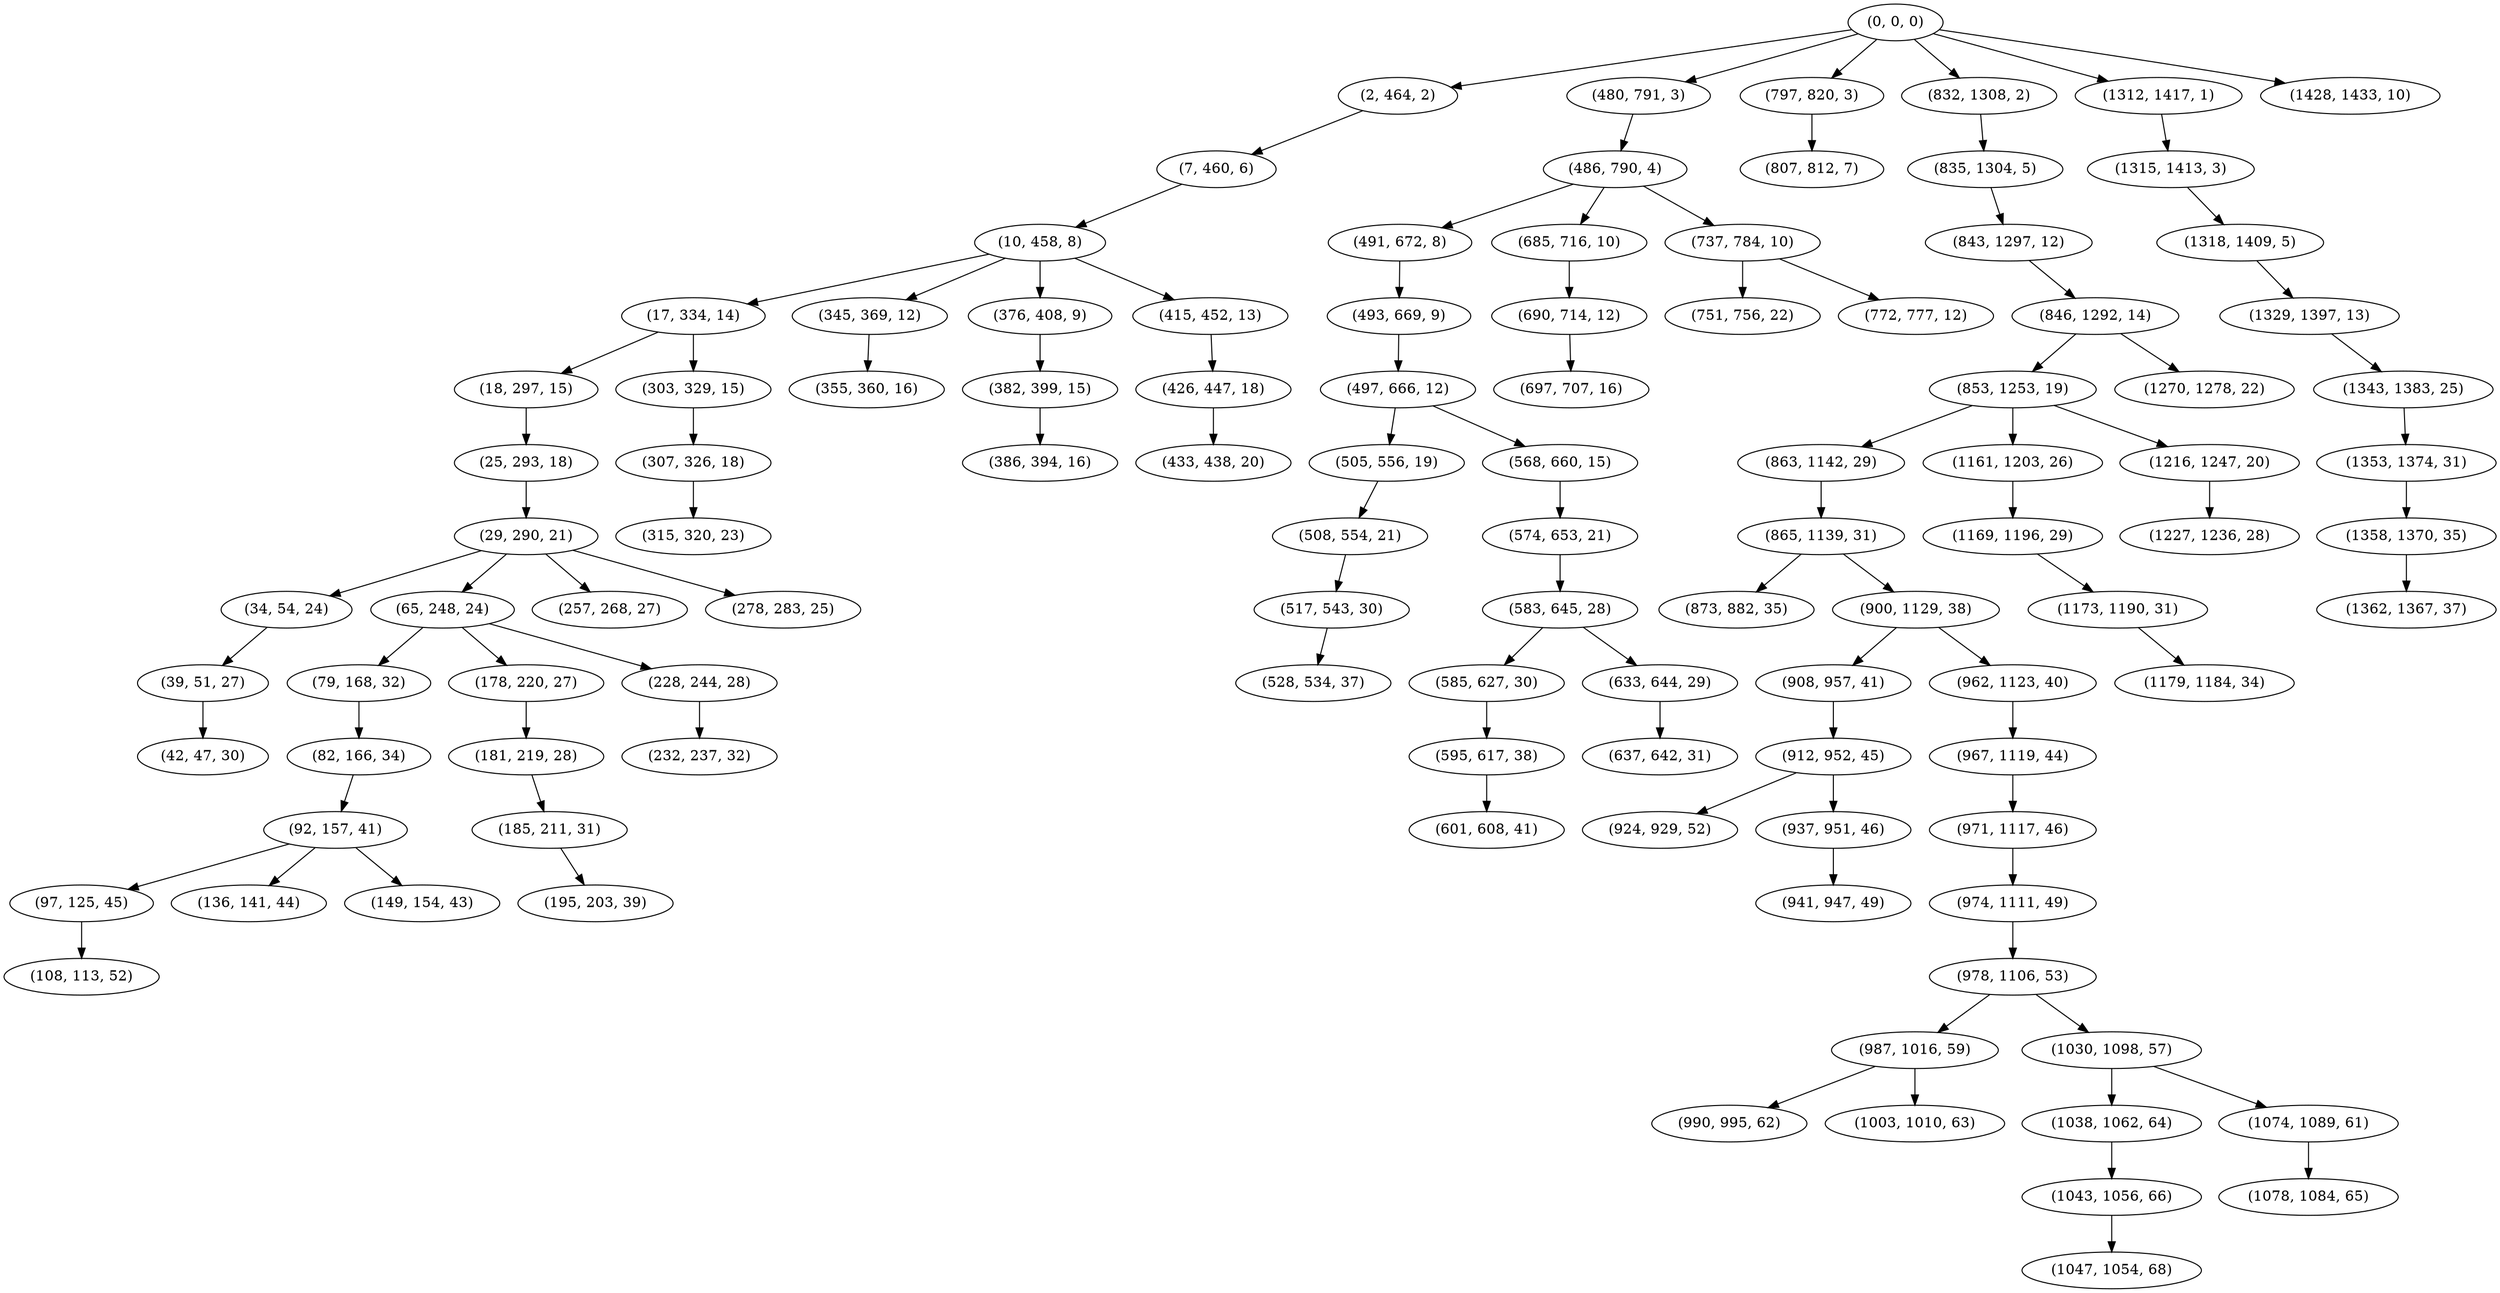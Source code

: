 digraph tree {
    "(0, 0, 0)";
    "(2, 464, 2)";
    "(7, 460, 6)";
    "(10, 458, 8)";
    "(17, 334, 14)";
    "(18, 297, 15)";
    "(25, 293, 18)";
    "(29, 290, 21)";
    "(34, 54, 24)";
    "(39, 51, 27)";
    "(42, 47, 30)";
    "(65, 248, 24)";
    "(79, 168, 32)";
    "(82, 166, 34)";
    "(92, 157, 41)";
    "(97, 125, 45)";
    "(108, 113, 52)";
    "(136, 141, 44)";
    "(149, 154, 43)";
    "(178, 220, 27)";
    "(181, 219, 28)";
    "(185, 211, 31)";
    "(195, 203, 39)";
    "(228, 244, 28)";
    "(232, 237, 32)";
    "(257, 268, 27)";
    "(278, 283, 25)";
    "(303, 329, 15)";
    "(307, 326, 18)";
    "(315, 320, 23)";
    "(345, 369, 12)";
    "(355, 360, 16)";
    "(376, 408, 9)";
    "(382, 399, 15)";
    "(386, 394, 16)";
    "(415, 452, 13)";
    "(426, 447, 18)";
    "(433, 438, 20)";
    "(480, 791, 3)";
    "(486, 790, 4)";
    "(491, 672, 8)";
    "(493, 669, 9)";
    "(497, 666, 12)";
    "(505, 556, 19)";
    "(508, 554, 21)";
    "(517, 543, 30)";
    "(528, 534, 37)";
    "(568, 660, 15)";
    "(574, 653, 21)";
    "(583, 645, 28)";
    "(585, 627, 30)";
    "(595, 617, 38)";
    "(601, 608, 41)";
    "(633, 644, 29)";
    "(637, 642, 31)";
    "(685, 716, 10)";
    "(690, 714, 12)";
    "(697, 707, 16)";
    "(737, 784, 10)";
    "(751, 756, 22)";
    "(772, 777, 12)";
    "(797, 820, 3)";
    "(807, 812, 7)";
    "(832, 1308, 2)";
    "(835, 1304, 5)";
    "(843, 1297, 12)";
    "(846, 1292, 14)";
    "(853, 1253, 19)";
    "(863, 1142, 29)";
    "(865, 1139, 31)";
    "(873, 882, 35)";
    "(900, 1129, 38)";
    "(908, 957, 41)";
    "(912, 952, 45)";
    "(924, 929, 52)";
    "(937, 951, 46)";
    "(941, 947, 49)";
    "(962, 1123, 40)";
    "(967, 1119, 44)";
    "(971, 1117, 46)";
    "(974, 1111, 49)";
    "(978, 1106, 53)";
    "(987, 1016, 59)";
    "(990, 995, 62)";
    "(1003, 1010, 63)";
    "(1030, 1098, 57)";
    "(1038, 1062, 64)";
    "(1043, 1056, 66)";
    "(1047, 1054, 68)";
    "(1074, 1089, 61)";
    "(1078, 1084, 65)";
    "(1161, 1203, 26)";
    "(1169, 1196, 29)";
    "(1173, 1190, 31)";
    "(1179, 1184, 34)";
    "(1216, 1247, 20)";
    "(1227, 1236, 28)";
    "(1270, 1278, 22)";
    "(1312, 1417, 1)";
    "(1315, 1413, 3)";
    "(1318, 1409, 5)";
    "(1329, 1397, 13)";
    "(1343, 1383, 25)";
    "(1353, 1374, 31)";
    "(1358, 1370, 35)";
    "(1362, 1367, 37)";
    "(1428, 1433, 10)";
    "(0, 0, 0)" -> "(2, 464, 2)";
    "(0, 0, 0)" -> "(480, 791, 3)";
    "(0, 0, 0)" -> "(797, 820, 3)";
    "(0, 0, 0)" -> "(832, 1308, 2)";
    "(0, 0, 0)" -> "(1312, 1417, 1)";
    "(0, 0, 0)" -> "(1428, 1433, 10)";
    "(2, 464, 2)" -> "(7, 460, 6)";
    "(7, 460, 6)" -> "(10, 458, 8)";
    "(10, 458, 8)" -> "(17, 334, 14)";
    "(10, 458, 8)" -> "(345, 369, 12)";
    "(10, 458, 8)" -> "(376, 408, 9)";
    "(10, 458, 8)" -> "(415, 452, 13)";
    "(17, 334, 14)" -> "(18, 297, 15)";
    "(17, 334, 14)" -> "(303, 329, 15)";
    "(18, 297, 15)" -> "(25, 293, 18)";
    "(25, 293, 18)" -> "(29, 290, 21)";
    "(29, 290, 21)" -> "(34, 54, 24)";
    "(29, 290, 21)" -> "(65, 248, 24)";
    "(29, 290, 21)" -> "(257, 268, 27)";
    "(29, 290, 21)" -> "(278, 283, 25)";
    "(34, 54, 24)" -> "(39, 51, 27)";
    "(39, 51, 27)" -> "(42, 47, 30)";
    "(65, 248, 24)" -> "(79, 168, 32)";
    "(65, 248, 24)" -> "(178, 220, 27)";
    "(65, 248, 24)" -> "(228, 244, 28)";
    "(79, 168, 32)" -> "(82, 166, 34)";
    "(82, 166, 34)" -> "(92, 157, 41)";
    "(92, 157, 41)" -> "(97, 125, 45)";
    "(92, 157, 41)" -> "(136, 141, 44)";
    "(92, 157, 41)" -> "(149, 154, 43)";
    "(97, 125, 45)" -> "(108, 113, 52)";
    "(178, 220, 27)" -> "(181, 219, 28)";
    "(181, 219, 28)" -> "(185, 211, 31)";
    "(185, 211, 31)" -> "(195, 203, 39)";
    "(228, 244, 28)" -> "(232, 237, 32)";
    "(303, 329, 15)" -> "(307, 326, 18)";
    "(307, 326, 18)" -> "(315, 320, 23)";
    "(345, 369, 12)" -> "(355, 360, 16)";
    "(376, 408, 9)" -> "(382, 399, 15)";
    "(382, 399, 15)" -> "(386, 394, 16)";
    "(415, 452, 13)" -> "(426, 447, 18)";
    "(426, 447, 18)" -> "(433, 438, 20)";
    "(480, 791, 3)" -> "(486, 790, 4)";
    "(486, 790, 4)" -> "(491, 672, 8)";
    "(486, 790, 4)" -> "(685, 716, 10)";
    "(486, 790, 4)" -> "(737, 784, 10)";
    "(491, 672, 8)" -> "(493, 669, 9)";
    "(493, 669, 9)" -> "(497, 666, 12)";
    "(497, 666, 12)" -> "(505, 556, 19)";
    "(497, 666, 12)" -> "(568, 660, 15)";
    "(505, 556, 19)" -> "(508, 554, 21)";
    "(508, 554, 21)" -> "(517, 543, 30)";
    "(517, 543, 30)" -> "(528, 534, 37)";
    "(568, 660, 15)" -> "(574, 653, 21)";
    "(574, 653, 21)" -> "(583, 645, 28)";
    "(583, 645, 28)" -> "(585, 627, 30)";
    "(583, 645, 28)" -> "(633, 644, 29)";
    "(585, 627, 30)" -> "(595, 617, 38)";
    "(595, 617, 38)" -> "(601, 608, 41)";
    "(633, 644, 29)" -> "(637, 642, 31)";
    "(685, 716, 10)" -> "(690, 714, 12)";
    "(690, 714, 12)" -> "(697, 707, 16)";
    "(737, 784, 10)" -> "(751, 756, 22)";
    "(737, 784, 10)" -> "(772, 777, 12)";
    "(797, 820, 3)" -> "(807, 812, 7)";
    "(832, 1308, 2)" -> "(835, 1304, 5)";
    "(835, 1304, 5)" -> "(843, 1297, 12)";
    "(843, 1297, 12)" -> "(846, 1292, 14)";
    "(846, 1292, 14)" -> "(853, 1253, 19)";
    "(846, 1292, 14)" -> "(1270, 1278, 22)";
    "(853, 1253, 19)" -> "(863, 1142, 29)";
    "(853, 1253, 19)" -> "(1161, 1203, 26)";
    "(853, 1253, 19)" -> "(1216, 1247, 20)";
    "(863, 1142, 29)" -> "(865, 1139, 31)";
    "(865, 1139, 31)" -> "(873, 882, 35)";
    "(865, 1139, 31)" -> "(900, 1129, 38)";
    "(900, 1129, 38)" -> "(908, 957, 41)";
    "(900, 1129, 38)" -> "(962, 1123, 40)";
    "(908, 957, 41)" -> "(912, 952, 45)";
    "(912, 952, 45)" -> "(924, 929, 52)";
    "(912, 952, 45)" -> "(937, 951, 46)";
    "(937, 951, 46)" -> "(941, 947, 49)";
    "(962, 1123, 40)" -> "(967, 1119, 44)";
    "(967, 1119, 44)" -> "(971, 1117, 46)";
    "(971, 1117, 46)" -> "(974, 1111, 49)";
    "(974, 1111, 49)" -> "(978, 1106, 53)";
    "(978, 1106, 53)" -> "(987, 1016, 59)";
    "(978, 1106, 53)" -> "(1030, 1098, 57)";
    "(987, 1016, 59)" -> "(990, 995, 62)";
    "(987, 1016, 59)" -> "(1003, 1010, 63)";
    "(1030, 1098, 57)" -> "(1038, 1062, 64)";
    "(1030, 1098, 57)" -> "(1074, 1089, 61)";
    "(1038, 1062, 64)" -> "(1043, 1056, 66)";
    "(1043, 1056, 66)" -> "(1047, 1054, 68)";
    "(1074, 1089, 61)" -> "(1078, 1084, 65)";
    "(1161, 1203, 26)" -> "(1169, 1196, 29)";
    "(1169, 1196, 29)" -> "(1173, 1190, 31)";
    "(1173, 1190, 31)" -> "(1179, 1184, 34)";
    "(1216, 1247, 20)" -> "(1227, 1236, 28)";
    "(1312, 1417, 1)" -> "(1315, 1413, 3)";
    "(1315, 1413, 3)" -> "(1318, 1409, 5)";
    "(1318, 1409, 5)" -> "(1329, 1397, 13)";
    "(1329, 1397, 13)" -> "(1343, 1383, 25)";
    "(1343, 1383, 25)" -> "(1353, 1374, 31)";
    "(1353, 1374, 31)" -> "(1358, 1370, 35)";
    "(1358, 1370, 35)" -> "(1362, 1367, 37)";
}
